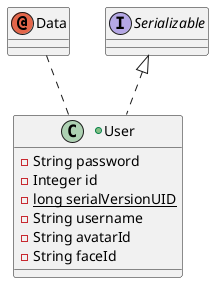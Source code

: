 @startuml
'https://plantuml.com/class-diagram

annotation Data
interface Serializable

+class User {
-String password
-Integer id
-{static}long serialVersionUID
-String username
-String avatarId
-String faceId
}

Serializable <|.. User
Data .. User
@enduml
